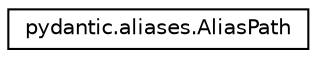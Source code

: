 digraph "Graphical Class Hierarchy"
{
 // LATEX_PDF_SIZE
  edge [fontname="Helvetica",fontsize="10",labelfontname="Helvetica",labelfontsize="10"];
  node [fontname="Helvetica",fontsize="10",shape=record];
  rankdir="LR";
  Node0 [label="pydantic.aliases.AliasPath",height=0.2,width=0.4,color="black", fillcolor="white", style="filled",URL="$classpydantic_1_1aliases_1_1AliasPath.html",tooltip="!! abstract \"Usage Documentation\" AliasPath and AliasChoices"];
}
